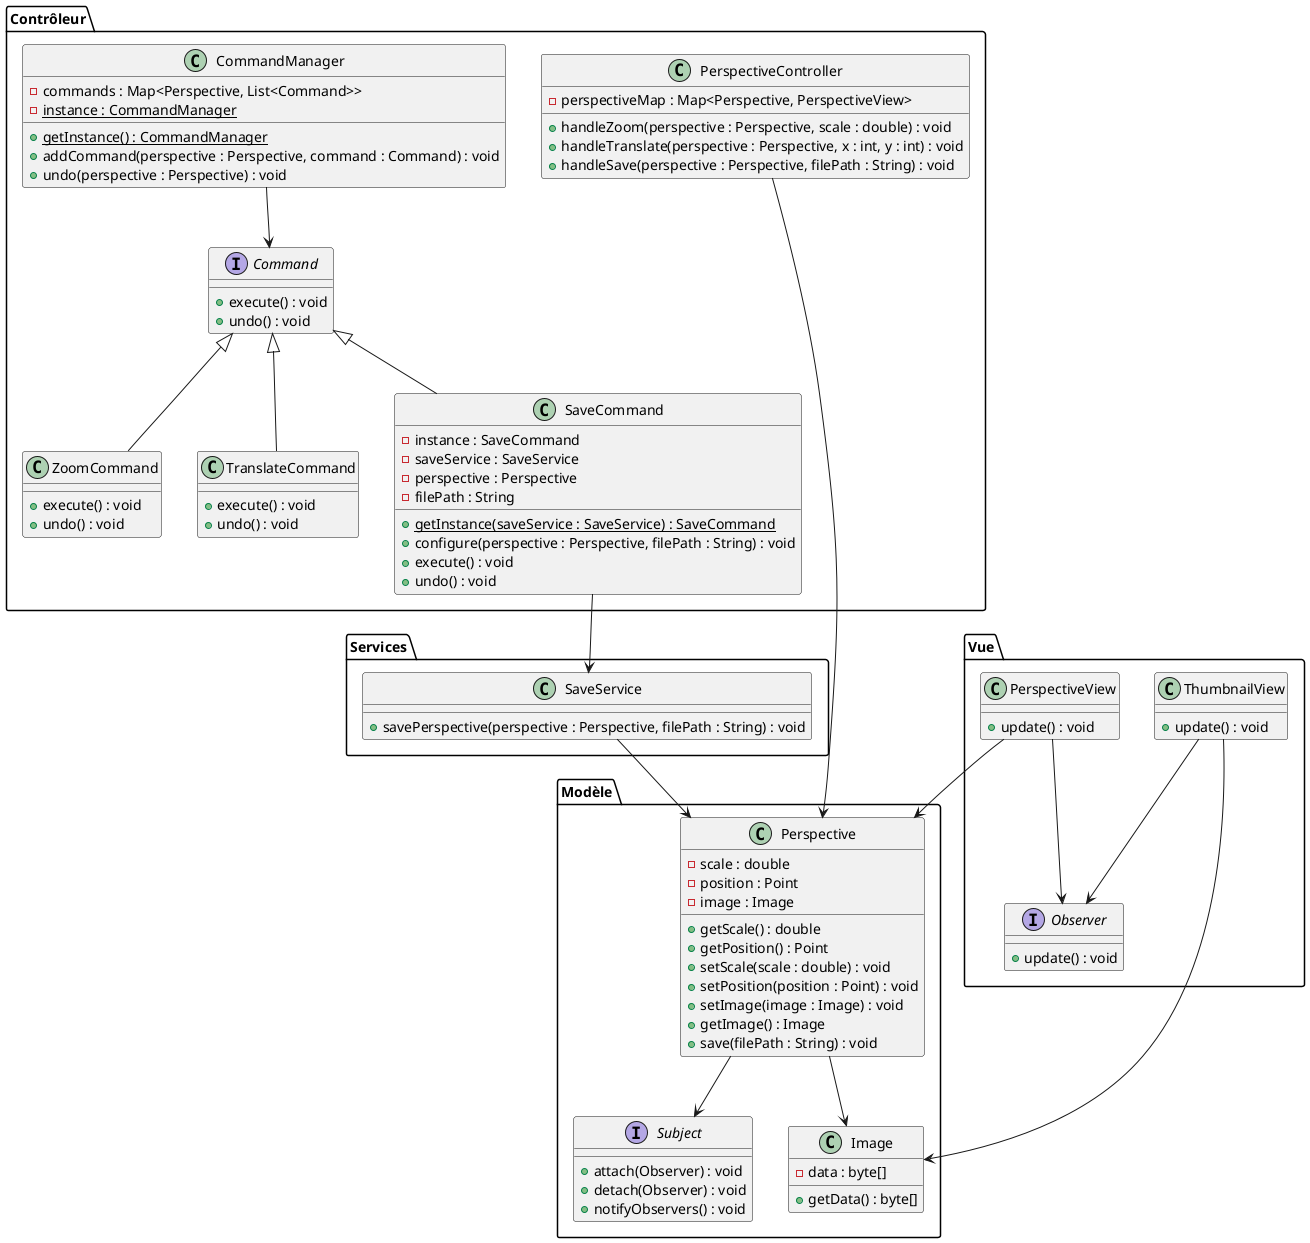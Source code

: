 @startuml
' Define main packages for MVC structure
package "Modèle" {
    class Image {
        - data : byte[]
        + getData() : byte[]
    }

    class Perspective {
        - scale : double
        - position : Point
        - image : Image
        + getScale() : double
        + getPosition() : Point
        + setScale(scale : double) : void
        + setPosition(position : Point) : void
        + setImage(image : Image) : void
        + getImage() : Image
        + save(filePath : String) : void
    }

    interface Subject {
        + attach(Observer) : void
        + detach(Observer) : void
        + notifyObservers() : void
    }

    Perspective --> Subject
    Perspective --> Image
}

package "Services" {
    class SaveService {
        + savePerspective(perspective : Perspective, filePath : String) : void
    }
}

package "Vue" {
    interface Observer {
        + update() : void
    }

    class ThumbnailView {
        + update() : void
    }

    class PerspectiveView {
        + update() : void
    }

    ThumbnailView --> Observer
    PerspectiveView --> Observer
}

package "Contrôleur" {
    interface Command {
        + execute() : void
        + undo() : void
    }

    class ZoomCommand {
        + execute() : void
        + undo() : void
    }

    class TranslateCommand {
        + execute() : void
        + undo() : void
    }

    Command <|-- ZoomCommand
    Command <|-- TranslateCommand

    ' Singleton implementation for SaveCommand
    class SaveCommand {
        - instance : SaveCommand
        - saveService : SaveService
        - perspective : Perspective
        - filePath : String
        {static} + getInstance(saveService : SaveService) : SaveCommand
        + configure(perspective : Perspective, filePath : String) : void
        + execute() : void
        + undo() : void
    }

    Command <|-- SaveCommand

    ' Singleton implementation for CommandManager
    class CommandManager {
        - commands : Map<Perspective, List<Command>>
        {static} - instance : CommandManager
        {static} + getInstance() : CommandManager
        + addCommand(perspective : Perspective, command : Command) : void
        + undo(perspective : Perspective) : void
    }

    CommandManager --> Command

    class PerspectiveController {
        - perspectiveMap : Map<Perspective, PerspectiveView>
        + handleZoom(perspective : Perspective, scale : double) : void
        + handleTranslate(perspective : Perspective, x : int, y : int) : void
        + handleSave(perspective : Perspective, filePath : String) : void
    }

    PerspectiveController --> Perspective
    SaveCommand --> SaveService
}

' Relationships between model, view, and controller
ThumbnailView --> Image
PerspectiveView --> Perspective
SaveService --> Perspective
@enduml
